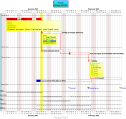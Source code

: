 @startgantt
<style>
ganttDiagram {
	task {
		FontName Courrier
		FontColor black
		FontSize 12
		FontStyle bold
		BackGroundColor Blue
		LineColor blue
	}
	milestone {
		FontColor blue
		FontSize 12
		FontStyle italic
		BackGroundColor gold
		LineColor red
	}
	note {
		FontColor DarkGreen
		FontSize 10
		LineColor lightgreen
        BackGroundColor yellow\lightyellow
	}
}
</style>

skinparam titleBorderRoundCorner 15
skinparam titleBorderThickness 2
skinparam titleBorderColor blue
skinparam titleFontStyle italic
skinparam titleBackgroundColor Aqua-CadetBlue
skinparam footerFontStyle italic

' Initialization
title Projeto\nEntrega SDS 001
footer Giovani Perotto Mesquita\n18/01/2011 - 13:01
scale 160*120
project starts the 2021/01/01

' Day watching
2021/01/20 is colored in Yellow

' Close Days
saturday are closed
sunday are closed
2021/01/01 is closed
2021/01/01 is colored in lightblue

' Tasks and separators
-- Phase One --
[Prototype design] on {Alice} lasts 13 days
[Prototype design] links to [[http://plantuml.com]]
note bottom
  memo1 ...
  memo2 ...
  explanations1 ...
  explanations2 ...
  <img:http://plantuml.com/logo3.png>
end note
[Config prototype] on {Giovani} lasts 7 days
note bottom
  WiFi <&wifi>
  |= |= table |= header |
  | a | table | row |
  |<#FF8080> red |<#80FF80> green |<#8080FF> blue |
  <#yellow>| b | table | row |
end note
-- Phase Two --
[QA prototype] on {Davi} lasts 9 days
[Test prototype] on {Camila:50}{Giovani:50} lasts 7 days
-- Phase Three --
[Deploy] lasts 1 day
note bottom
  Example of Tree
  |_ First line
  |_ **Bom(Model)**
    |_ prop1
    |_ prop2
    |_ prop3
  |_ Last line
end note
[PD audict] lasts 10 days
[Trainning] on {Camila:50}{Maria:50} starts 2021/01/18
[Trainning] ends 2021/02/12
-- Milestones --

' Tasks flow
[Config prototype] starts at [Prototype design]'s end with red bold link
[QA prototype] starts at [Prototype design]'s end with red bold link
[Test prototype] starts at [Config prototype]'s end with red bold link
[Test prototype] starts at [QA prototype]'s end with red bold link
[Deploy] starts at [Test prototype]'s end with red bold link
[PD audict] starts at [Deploy]'s end with red bold link

' Tasks progress
[Prototype design] is 98% completed
[Config prototype] is 0% completed
[QA prototype] is 0% completed
[Test prototype] is 0% completed
[Deploy] is 0% completed
[PD audict] is 0% completed
[Trainning] is 10% completed

' Milestones
[DevEnd] happens at [Prototype design]'s end
[DevEnd] happens at [QA prototype]'s end
[ReadyDeploy] happens at [Test prototype]'s end
[ReadyDeploy] displays on same row as [DevEnd]
[PDEnd] happens at [PD audict]'s end
[PDEnd] displays on same row as [ReadyDeploy]

' Colors
[Prototype design] is colored in Red/Red
[Config prototype] is colored in Red/Red
[QA prototype] is colored in Red/Red
[Test prototype] is colored in Red/Red
[Deploy] is colored in Red/Red
[PD audict] is colored in Red/Red
[DevEnd] is colored in White/Black
[ReadyDeploy] is colored in Gray/Black
@endgantt